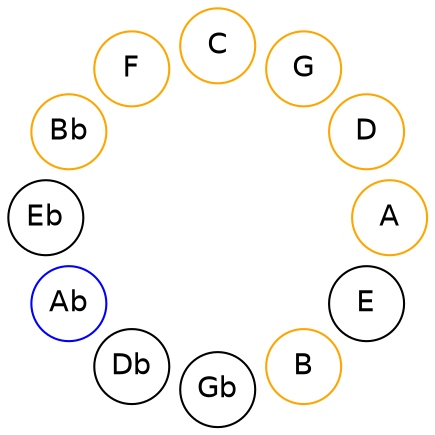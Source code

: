 
graph {

layout = circo;
mindist = .1

node [shape = circle, fontname = Helvetica, margin = 0]
edge [style=invis]

subgraph 1 {
	E -- B -- Gb -- Db -- Ab -- Eb -- Bb -- F -- C -- G -- D -- A -- E
}

B [color=orange];
Ab [color=blue];
Bb [color=orange];
F [color=orange];
C [color=orange];
G [color=orange];
D [color=orange];
A [color=orange];
}
